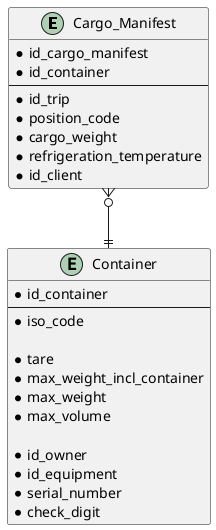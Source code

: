 @startuml
'https://plantuml.com/class-diagram

entity Cargo_Manifest {
* id_cargo_manifest
* id_container
--
* id_trip
* position_code
* cargo_weight
* refrigeration_temperature
* id_client
}

entity Container {
* id_container
--
* iso_code

* tare
* max_weight_incl_container
* max_weight
* max_volume

* id_owner
* id_equipment
* serial_number
* check_digit
}

Cargo_Manifest }o--|| Container


@enduml